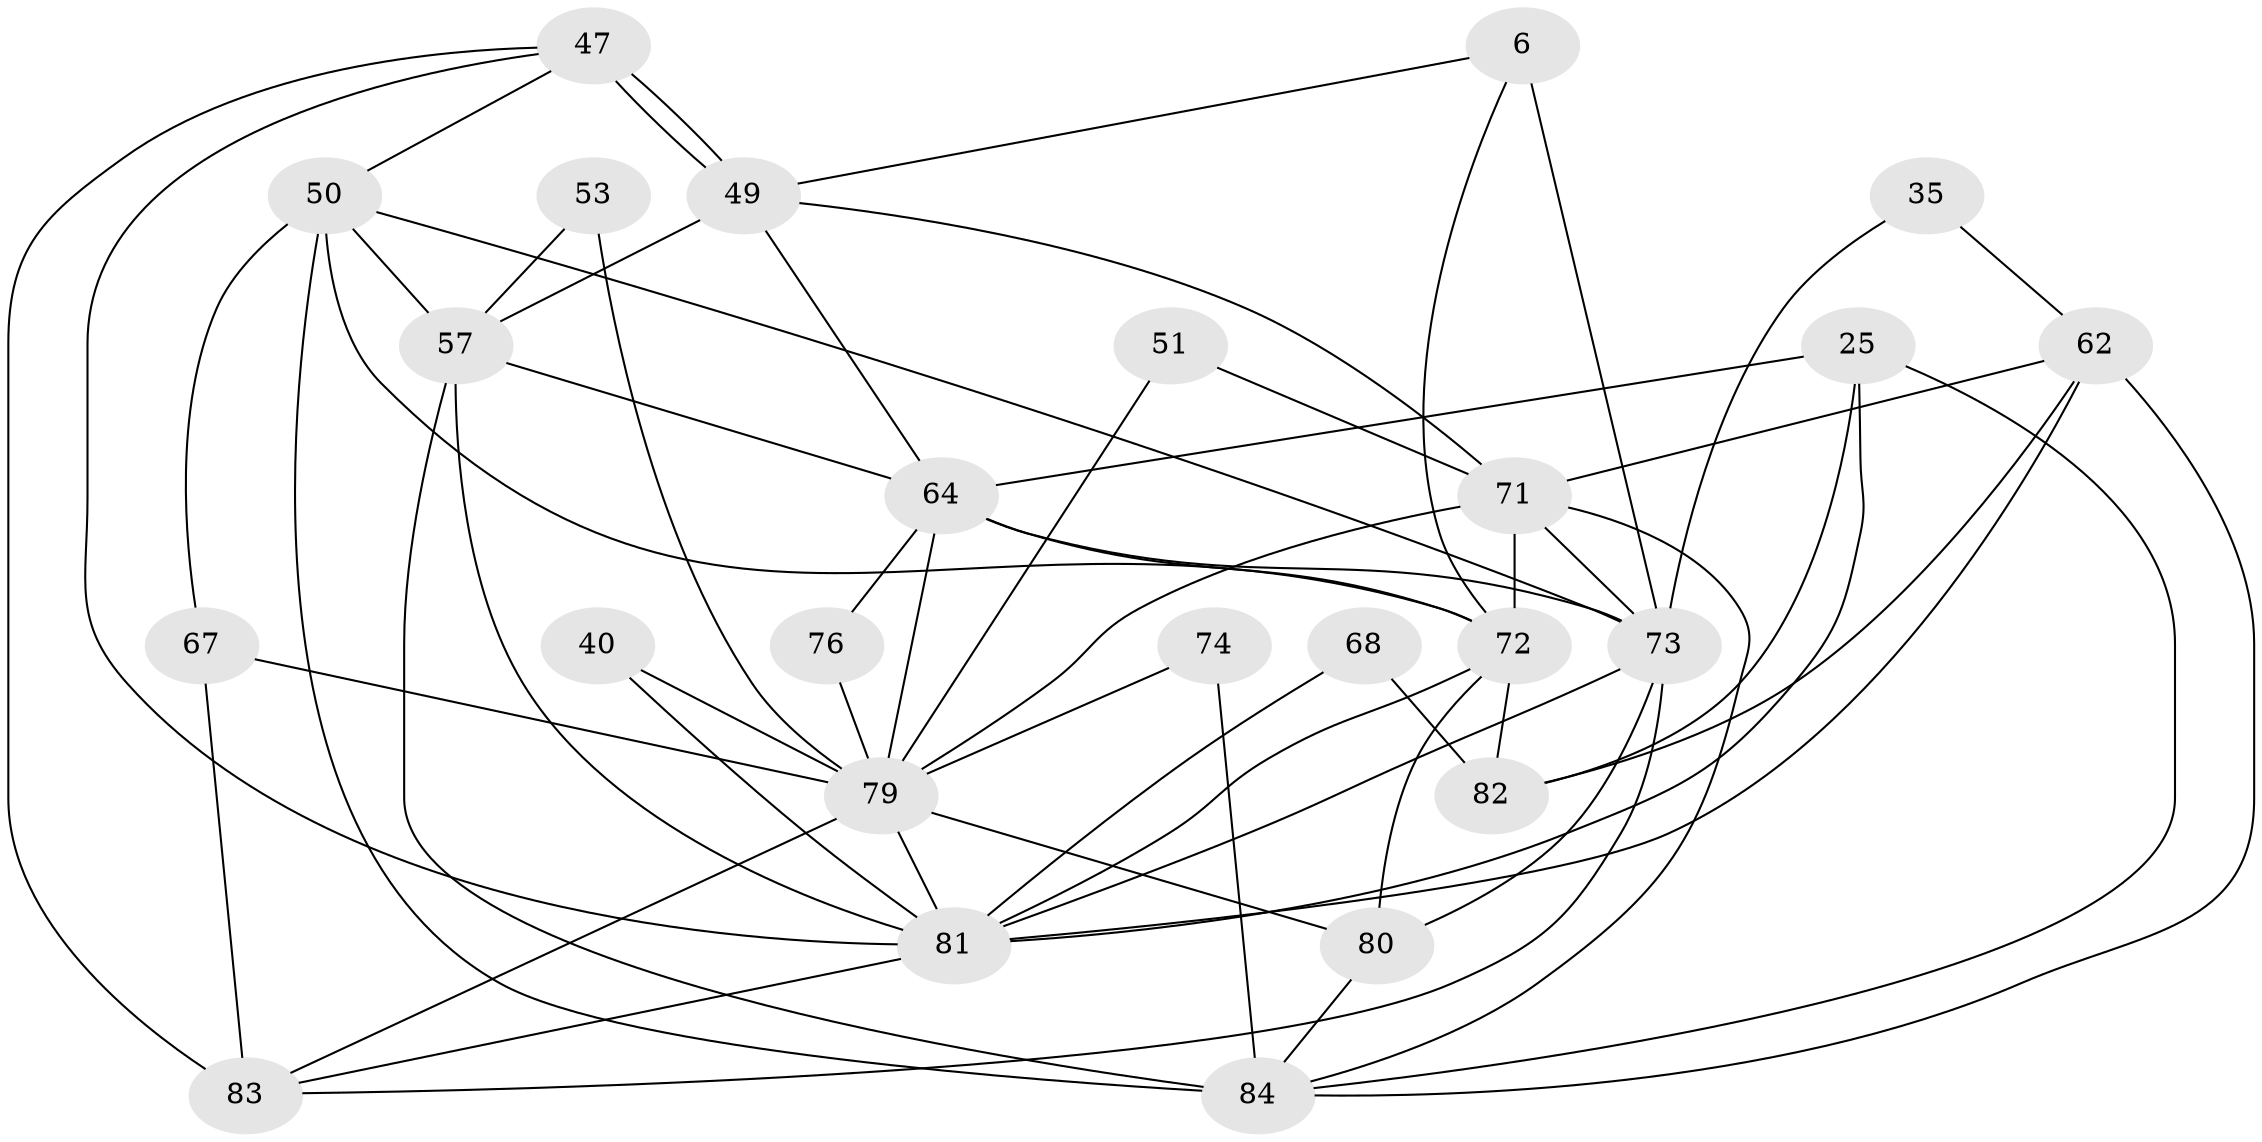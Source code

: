 // original degree distribution, {3: 0.36904761904761907, 6: 0.07142857142857142, 4: 0.19047619047619047, 2: 0.08333333333333333, 5: 0.23809523809523808, 7: 0.03571428571428571, 8: 0.011904761904761904}
// Generated by graph-tools (version 1.1) at 2025/54/03/04/25 21:54:01]
// undirected, 25 vertices, 61 edges
graph export_dot {
graph [start="1"]
  node [color=gray90,style=filled];
  6;
  25;
  35;
  40;
  47;
  49 [super="+16+36"];
  50 [super="+28+34"];
  51;
  53;
  57 [super="+39"];
  62 [super="+32"];
  64 [super="+9+60+33"];
  67;
  68;
  71 [super="+44+65"];
  72 [super="+69+70+12+42"];
  73 [super="+29+46"];
  74;
  76;
  79 [super="+54+78"];
  80 [super="+23+66"];
  81 [super="+43+48+75+58"];
  82 [super="+11"];
  83 [super="+77+61"];
  84 [super="+55"];
  6 -- 73 [weight=3];
  6 -- 49;
  6 -- 72 [weight=2];
  25 -- 82 [weight=2];
  25 -- 84;
  25 -- 64 [weight=2];
  25 -- 81 [weight=2];
  35 -- 73;
  35 -- 62;
  40 -- 79 [weight=4];
  40 -- 81;
  47 -- 49 [weight=2];
  47 -- 49;
  47 -- 50;
  47 -- 81;
  47 -- 83;
  49 -- 57;
  49 -- 71;
  49 -- 64;
  50 -- 67 [weight=2];
  50 -- 84;
  50 -- 73;
  50 -- 57;
  50 -- 72 [weight=3];
  51 -- 79 [weight=2];
  51 -- 71;
  53 -- 57;
  53 -- 79 [weight=2];
  57 -- 84 [weight=4];
  57 -- 81 [weight=2];
  57 -- 64;
  62 -- 84 [weight=3];
  62 -- 82;
  62 -- 71;
  62 -- 81;
  64 -- 73 [weight=3];
  64 -- 76;
  64 -- 79 [weight=3];
  64 -- 72 [weight=6];
  67 -- 83 [weight=2];
  67 -- 79;
  68 -- 82 [weight=2];
  68 -- 81;
  71 -- 72 [weight=6];
  71 -- 73;
  71 -- 79 [weight=2];
  71 -- 84;
  72 -- 80 [weight=3];
  72 -- 82;
  72 -- 81;
  73 -- 80 [weight=2];
  73 -- 83 [weight=3];
  73 -- 81;
  74 -- 84;
  74 -- 79;
  76 -- 79 [weight=2];
  79 -- 80 [weight=2];
  79 -- 81;
  79 -- 83 [weight=2];
  80 -- 84;
  81 -- 83;
}
